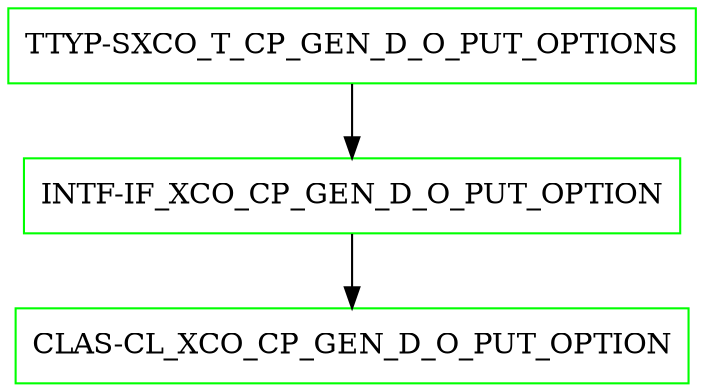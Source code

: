 digraph G {
  "TTYP-SXCO_T_CP_GEN_D_O_PUT_OPTIONS" [shape=box,color=green];
  "INTF-IF_XCO_CP_GEN_D_O_PUT_OPTION" [shape=box,color=green,URL="./INTF_IF_XCO_CP_GEN_D_O_PUT_OPTION.html"];
  "CLAS-CL_XCO_CP_GEN_D_O_PUT_OPTION" [shape=box,color=green,URL="./CLAS_CL_XCO_CP_GEN_D_O_PUT_OPTION.html"];
  "TTYP-SXCO_T_CP_GEN_D_O_PUT_OPTIONS" -> "INTF-IF_XCO_CP_GEN_D_O_PUT_OPTION";
  "INTF-IF_XCO_CP_GEN_D_O_PUT_OPTION" -> "CLAS-CL_XCO_CP_GEN_D_O_PUT_OPTION";
}
